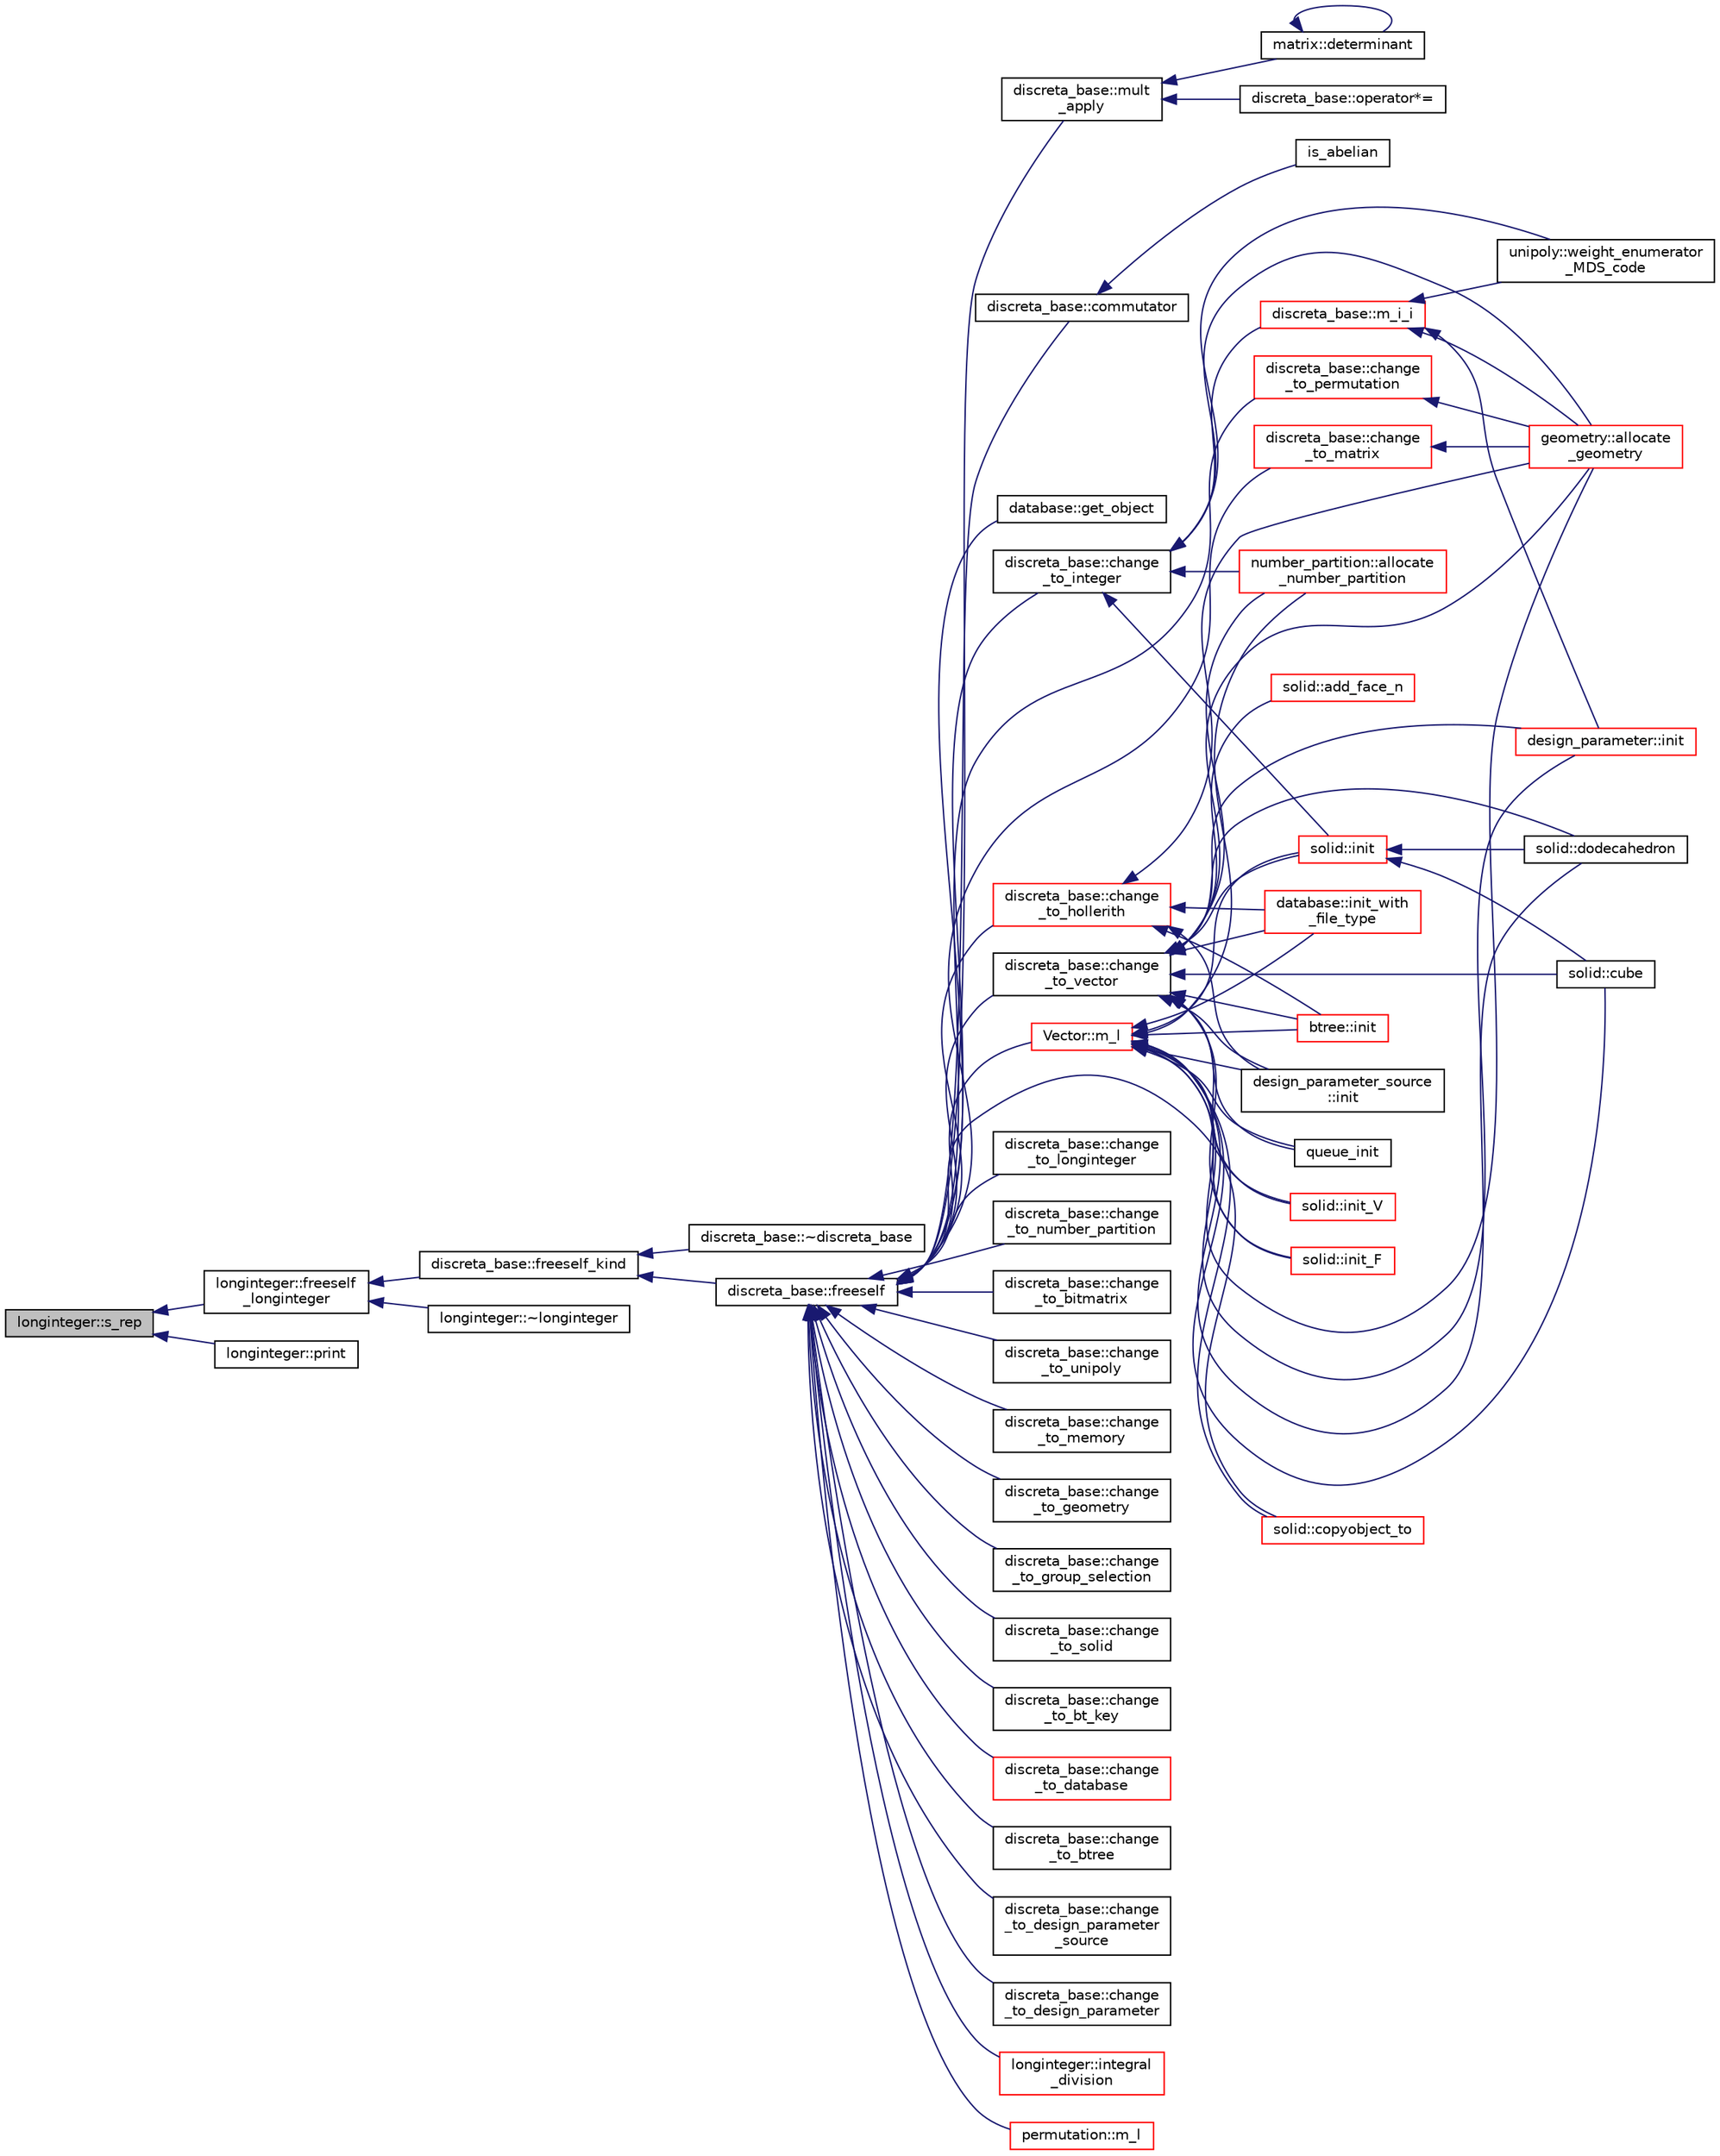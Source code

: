 digraph "longinteger::s_rep"
{
  edge [fontname="Helvetica",fontsize="10",labelfontname="Helvetica",labelfontsize="10"];
  node [fontname="Helvetica",fontsize="10",shape=record];
  rankdir="LR";
  Node1697 [label="longinteger::s_rep",height=0.2,width=0.4,color="black", fillcolor="grey75", style="filled", fontcolor="black"];
  Node1697 -> Node1698 [dir="back",color="midnightblue",fontsize="10",style="solid",fontname="Helvetica"];
  Node1698 [label="longinteger::freeself\l_longinteger",height=0.2,width=0.4,color="black", fillcolor="white", style="filled",URL="$d3/d71/classlonginteger.html#a82006f4b7c6bf897de0387497e16c219"];
  Node1698 -> Node1699 [dir="back",color="midnightblue",fontsize="10",style="solid",fontname="Helvetica"];
  Node1699 [label="discreta_base::freeself_kind",height=0.2,width=0.4,color="black", fillcolor="white", style="filled",URL="$d7/d71/classdiscreta__base.html#a63a23ada2165b3838fab719ed458cec8"];
  Node1699 -> Node1700 [dir="back",color="midnightblue",fontsize="10",style="solid",fontname="Helvetica"];
  Node1700 [label="discreta_base::~discreta_base",height=0.2,width=0.4,color="black", fillcolor="white", style="filled",URL="$d7/d71/classdiscreta__base.html#a14df6915d3622e941d8bd541a6818d0e"];
  Node1699 -> Node1701 [dir="back",color="midnightblue",fontsize="10",style="solid",fontname="Helvetica"];
  Node1701 [label="discreta_base::freeself",height=0.2,width=0.4,color="black", fillcolor="white", style="filled",URL="$d7/d71/classdiscreta__base.html#a9a3c9501a562293b5667c11b9174d6e5"];
  Node1701 -> Node1702 [dir="back",color="midnightblue",fontsize="10",style="solid",fontname="Helvetica"];
  Node1702 [label="discreta_base::mult\l_apply",height=0.2,width=0.4,color="black", fillcolor="white", style="filled",URL="$d7/d71/classdiscreta__base.html#a301b8d0527d3a60ba410bba87446f490"];
  Node1702 -> Node1703 [dir="back",color="midnightblue",fontsize="10",style="solid",fontname="Helvetica"];
  Node1703 [label="discreta_base::operator*=",height=0.2,width=0.4,color="black", fillcolor="white", style="filled",URL="$d7/d71/classdiscreta__base.html#a26a19fcfe00422fe1d8a66d5b1b4a60a"];
  Node1702 -> Node1704 [dir="back",color="midnightblue",fontsize="10",style="solid",fontname="Helvetica"];
  Node1704 [label="matrix::determinant",height=0.2,width=0.4,color="black", fillcolor="white", style="filled",URL="$d1/d8d/classmatrix.html#a75adb25c9f8753f1b81eafe4464b272a"];
  Node1704 -> Node1704 [dir="back",color="midnightblue",fontsize="10",style="solid",fontname="Helvetica"];
  Node1701 -> Node1705 [dir="back",color="midnightblue",fontsize="10",style="solid",fontname="Helvetica"];
  Node1705 [label="discreta_base::commutator",height=0.2,width=0.4,color="black", fillcolor="white", style="filled",URL="$d7/d71/classdiscreta__base.html#a1d0bb4144e3eb15aaf877a0cea656c00"];
  Node1705 -> Node1706 [dir="back",color="midnightblue",fontsize="10",style="solid",fontname="Helvetica"];
  Node1706 [label="is_abelian",height=0.2,width=0.4,color="black", fillcolor="white", style="filled",URL="$d0/dd3/perm__group__gens_8_c.html#ac0291199b2706f0eb554ae24d2e7cefc"];
  Node1701 -> Node1707 [dir="back",color="midnightblue",fontsize="10",style="solid",fontname="Helvetica"];
  Node1707 [label="database::get_object",height=0.2,width=0.4,color="black", fillcolor="white", style="filled",URL="$db/d72/classdatabase.html#af183761e73fedbd560d9545a36060efc"];
  Node1701 -> Node1708 [dir="back",color="midnightblue",fontsize="10",style="solid",fontname="Helvetica"];
  Node1708 [label="discreta_base::change\l_to_integer",height=0.2,width=0.4,color="black", fillcolor="white", style="filled",URL="$d7/d71/classdiscreta__base.html#a58a5a5bd8f8e6f2dd7b4483b66dc7bb9"];
  Node1708 -> Node1709 [dir="back",color="midnightblue",fontsize="10",style="solid",fontname="Helvetica"];
  Node1709 [label="discreta_base::m_i_i",height=0.2,width=0.4,color="red", fillcolor="white", style="filled",URL="$d7/d71/classdiscreta__base.html#aa231464a9d4bc233f66608021c9ad997"];
  Node1709 -> Node1730 [dir="back",color="midnightblue",fontsize="10",style="solid",fontname="Helvetica"];
  Node1730 [label="design_parameter::init",height=0.2,width=0.4,color="red", fillcolor="white", style="filled",URL="$da/d94/classdesign__parameter.html#af77829be8d9058a84169c36143307b5d"];
  Node1709 -> Node1858 [dir="back",color="midnightblue",fontsize="10",style="solid",fontname="Helvetica"];
  Node1858 [label="geometry::allocate\l_geometry",height=0.2,width=0.4,color="red", fillcolor="white", style="filled",URL="$da/d44/classgeometry.html#a243e84ff38207957ad5976020c19a033"];
  Node1709 -> Node1874 [dir="back",color="midnightblue",fontsize="10",style="solid",fontname="Helvetica"];
  Node1874 [label="unipoly::weight_enumerator\l_MDS_code",height=0.2,width=0.4,color="black", fillcolor="white", style="filled",URL="$d1/d89/classunipoly.html#ad9a4b7b883285271fc39528f74755a07"];
  Node1708 -> Node1858 [dir="back",color="midnightblue",fontsize="10",style="solid",fontname="Helvetica"];
  Node1708 -> Node1969 [dir="back",color="midnightblue",fontsize="10",style="solid",fontname="Helvetica"];
  Node1969 [label="number_partition::allocate\l_number_partition",height=0.2,width=0.4,color="red", fillcolor="white", style="filled",URL="$df/d50/classnumber__partition.html#a3c5649dc95f5ca53df4b0c58de6c1dc5"];
  Node1708 -> Node1970 [dir="back",color="midnightblue",fontsize="10",style="solid",fontname="Helvetica"];
  Node1970 [label="solid::init",height=0.2,width=0.4,color="red", fillcolor="white", style="filled",URL="$d8/def/classsolid.html#afc711954316958b35630fbc8542bcd05"];
  Node1970 -> Node1782 [dir="back",color="midnightblue",fontsize="10",style="solid",fontname="Helvetica"];
  Node1782 [label="solid::cube",height=0.2,width=0.4,color="black", fillcolor="white", style="filled",URL="$d8/def/classsolid.html#a308e6888759550da489397527ed89137"];
  Node1970 -> Node1948 [dir="back",color="midnightblue",fontsize="10",style="solid",fontname="Helvetica"];
  Node1948 [label="solid::dodecahedron",height=0.2,width=0.4,color="black", fillcolor="white", style="filled",URL="$d8/def/classsolid.html#a514072d4dfd0f82ba24b0df1ac302d6f"];
  Node1708 -> Node1874 [dir="back",color="midnightblue",fontsize="10",style="solid",fontname="Helvetica"];
  Node1701 -> Node1972 [dir="back",color="midnightblue",fontsize="10",style="solid",fontname="Helvetica"];
  Node1972 [label="discreta_base::change\l_to_longinteger",height=0.2,width=0.4,color="black", fillcolor="white", style="filled",URL="$d7/d71/classdiscreta__base.html#aa65b4b95b89b1df5ff8e0ef944e598a9"];
  Node1701 -> Node1973 [dir="back",color="midnightblue",fontsize="10",style="solid",fontname="Helvetica"];
  Node1973 [label="discreta_base::change\l_to_vector",height=0.2,width=0.4,color="black", fillcolor="white", style="filled",URL="$d7/d71/classdiscreta__base.html#a66186d19c55ad54af11e2a040a763c38"];
  Node1973 -> Node1931 [dir="back",color="midnightblue",fontsize="10",style="solid",fontname="Helvetica"];
  Node1931 [label="btree::init",height=0.2,width=0.4,color="red", fillcolor="white", style="filled",URL="$dd/db0/classbtree.html#a3c88706e9886f1f9bc142b511aeab642"];
  Node1973 -> Node1974 [dir="back",color="midnightblue",fontsize="10",style="solid",fontname="Helvetica"];
  Node1974 [label="database::init_with\l_file_type",height=0.2,width=0.4,color="red", fillcolor="white", style="filled",URL="$db/d72/classdatabase.html#a3b7a27f69a64812a6bfd765158d62476"];
  Node1973 -> Node1730 [dir="back",color="midnightblue",fontsize="10",style="solid",fontname="Helvetica"];
  Node1973 -> Node1932 [dir="back",color="midnightblue",fontsize="10",style="solid",fontname="Helvetica"];
  Node1932 [label="design_parameter_source\l::init",height=0.2,width=0.4,color="black", fillcolor="white", style="filled",URL="$df/d4b/classdesign__parameter__source.html#afccf1773adfffec18fd96efaec208b93"];
  Node1973 -> Node1858 [dir="back",color="midnightblue",fontsize="10",style="solid",fontname="Helvetica"];
  Node1973 -> Node1758 [dir="back",color="midnightblue",fontsize="10",style="solid",fontname="Helvetica"];
  Node1758 [label="queue_init",height=0.2,width=0.4,color="black", fillcolor="white", style="filled",URL="$d3/d72/global_8_c.html#a5fc0dec58681e5be05ad2041d536a7b7"];
  Node1973 -> Node1969 [dir="back",color="midnightblue",fontsize="10",style="solid",fontname="Helvetica"];
  Node1973 -> Node1970 [dir="back",color="midnightblue",fontsize="10",style="solid",fontname="Helvetica"];
  Node1973 -> Node1940 [dir="back",color="midnightblue",fontsize="10",style="solid",fontname="Helvetica"];
  Node1940 [label="solid::init_V",height=0.2,width=0.4,color="red", fillcolor="white", style="filled",URL="$d8/def/classsolid.html#a0b156ca77a137dc8aa94ab22d048e542"];
  Node1973 -> Node1945 [dir="back",color="midnightblue",fontsize="10",style="solid",fontname="Helvetica"];
  Node1945 [label="solid::init_F",height=0.2,width=0.4,color="red", fillcolor="white", style="filled",URL="$d8/def/classsolid.html#ab61e6cc032b5370f77857fe1fc10222d"];
  Node1973 -> Node1779 [dir="back",color="midnightblue",fontsize="10",style="solid",fontname="Helvetica"];
  Node1779 [label="solid::add_face_n",height=0.2,width=0.4,color="red", fillcolor="white", style="filled",URL="$d8/def/classsolid.html#adbadfbdd46abe10cb56f041d2408b001"];
  Node1973 -> Node1782 [dir="back",color="midnightblue",fontsize="10",style="solid",fontname="Helvetica"];
  Node1973 -> Node1948 [dir="back",color="midnightblue",fontsize="10",style="solid",fontname="Helvetica"];
  Node1701 -> Node1976 [dir="back",color="midnightblue",fontsize="10",style="solid",fontname="Helvetica"];
  Node1976 [label="discreta_base::change\l_to_permutation",height=0.2,width=0.4,color="red", fillcolor="white", style="filled",URL="$d7/d71/classdiscreta__base.html#a38e11ff129ddc29d67b54520e9a0a538"];
  Node1976 -> Node1858 [dir="back",color="midnightblue",fontsize="10",style="solid",fontname="Helvetica"];
  Node1701 -> Node1979 [dir="back",color="midnightblue",fontsize="10",style="solid",fontname="Helvetica"];
  Node1979 [label="discreta_base::change\l_to_number_partition",height=0.2,width=0.4,color="black", fillcolor="white", style="filled",URL="$d7/d71/classdiscreta__base.html#a15be55441d3768c506bf9faabeef9b5b"];
  Node1701 -> Node1980 [dir="back",color="midnightblue",fontsize="10",style="solid",fontname="Helvetica"];
  Node1980 [label="discreta_base::change\l_to_matrix",height=0.2,width=0.4,color="red", fillcolor="white", style="filled",URL="$d7/d71/classdiscreta__base.html#a51f1aaa0764c4161c0dbd981091ca5cb"];
  Node1980 -> Node1858 [dir="back",color="midnightblue",fontsize="10",style="solid",fontname="Helvetica"];
  Node1701 -> Node1982 [dir="back",color="midnightblue",fontsize="10",style="solid",fontname="Helvetica"];
  Node1982 [label="discreta_base::change\l_to_bitmatrix",height=0.2,width=0.4,color="black", fillcolor="white", style="filled",URL="$d7/d71/classdiscreta__base.html#adcb7fdf185f23731b42c96488599919e"];
  Node1701 -> Node1983 [dir="back",color="midnightblue",fontsize="10",style="solid",fontname="Helvetica"];
  Node1983 [label="discreta_base::change\l_to_unipoly",height=0.2,width=0.4,color="black", fillcolor="white", style="filled",URL="$d7/d71/classdiscreta__base.html#a436a1d89a0e7a13ba1ad0ff5813c03ed"];
  Node1701 -> Node1984 [dir="back",color="midnightblue",fontsize="10",style="solid",fontname="Helvetica"];
  Node1984 [label="discreta_base::change\l_to_memory",height=0.2,width=0.4,color="black", fillcolor="white", style="filled",URL="$d7/d71/classdiscreta__base.html#a21a76b868e94f17a6579997f0a50a006"];
  Node1701 -> Node1985 [dir="back",color="midnightblue",fontsize="10",style="solid",fontname="Helvetica"];
  Node1985 [label="discreta_base::change\l_to_geometry",height=0.2,width=0.4,color="black", fillcolor="white", style="filled",URL="$d7/d71/classdiscreta__base.html#a5a3efbeeb01c41259b91ed2d87bfcbb2"];
  Node1701 -> Node1986 [dir="back",color="midnightblue",fontsize="10",style="solid",fontname="Helvetica"];
  Node1986 [label="discreta_base::change\l_to_hollerith",height=0.2,width=0.4,color="red", fillcolor="white", style="filled",URL="$d7/d71/classdiscreta__base.html#a10f410adc814d4568e3b0f84550c4ca1"];
  Node1986 -> Node1931 [dir="back",color="midnightblue",fontsize="10",style="solid",fontname="Helvetica"];
  Node1986 -> Node1974 [dir="back",color="midnightblue",fontsize="10",style="solid",fontname="Helvetica"];
  Node1986 -> Node1932 [dir="back",color="midnightblue",fontsize="10",style="solid",fontname="Helvetica"];
  Node1986 -> Node1858 [dir="back",color="midnightblue",fontsize="10",style="solid",fontname="Helvetica"];
  Node1701 -> Node1987 [dir="back",color="midnightblue",fontsize="10",style="solid",fontname="Helvetica"];
  Node1987 [label="discreta_base::change\l_to_group_selection",height=0.2,width=0.4,color="black", fillcolor="white", style="filled",URL="$d7/d71/classdiscreta__base.html#a6b269515e796a08da4db719ae2dbdca9"];
  Node1701 -> Node1988 [dir="back",color="midnightblue",fontsize="10",style="solid",fontname="Helvetica"];
  Node1988 [label="discreta_base::change\l_to_solid",height=0.2,width=0.4,color="black", fillcolor="white", style="filled",URL="$d7/d71/classdiscreta__base.html#adb0b11a85434f969b3895cb46b67e8c2"];
  Node1701 -> Node1989 [dir="back",color="midnightblue",fontsize="10",style="solid",fontname="Helvetica"];
  Node1989 [label="discreta_base::change\l_to_bt_key",height=0.2,width=0.4,color="black", fillcolor="white", style="filled",URL="$d7/d71/classdiscreta__base.html#af08930510236fe08941bb5c1e4768fe9"];
  Node1701 -> Node1990 [dir="back",color="midnightblue",fontsize="10",style="solid",fontname="Helvetica"];
  Node1990 [label="discreta_base::change\l_to_database",height=0.2,width=0.4,color="red", fillcolor="white", style="filled",URL="$d7/d71/classdiscreta__base.html#a9187fb1e0526e3d327b78bb19475ae40"];
  Node1701 -> Node1991 [dir="back",color="midnightblue",fontsize="10",style="solid",fontname="Helvetica"];
  Node1991 [label="discreta_base::change\l_to_btree",height=0.2,width=0.4,color="black", fillcolor="white", style="filled",URL="$d7/d71/classdiscreta__base.html#a75c8608cf54191c17ee48817cc4dda17"];
  Node1701 -> Node1992 [dir="back",color="midnightblue",fontsize="10",style="solid",fontname="Helvetica"];
  Node1992 [label="discreta_base::change\l_to_design_parameter\l_source",height=0.2,width=0.4,color="black", fillcolor="white", style="filled",URL="$d7/d71/classdiscreta__base.html#adef7252719a3b1b5261d6bc6c44dbda4"];
  Node1701 -> Node1993 [dir="back",color="midnightblue",fontsize="10",style="solid",fontname="Helvetica"];
  Node1993 [label="discreta_base::change\l_to_design_parameter",height=0.2,width=0.4,color="black", fillcolor="white", style="filled",URL="$d7/d71/classdiscreta__base.html#ab207ed39acee5f447708dc9fcfd29e0a"];
  Node1701 -> Node1994 [dir="back",color="midnightblue",fontsize="10",style="solid",fontname="Helvetica"];
  Node1994 [label="longinteger::integral\l_division",height=0.2,width=0.4,color="red", fillcolor="white", style="filled",URL="$d3/d71/classlonginteger.html#a692f761cfc91770ca40ab5c2df4bd358"];
  Node1701 -> Node1999 [dir="back",color="midnightblue",fontsize="10",style="solid",fontname="Helvetica"];
  Node1999 [label="permutation::m_l",height=0.2,width=0.4,color="red", fillcolor="white", style="filled",URL="$d0/d08/classpermutation.html#a9cf73421f89b2c24cf2d08f002752030"];
  Node1701 -> Node2007 [dir="back",color="midnightblue",fontsize="10",style="solid",fontname="Helvetica"];
  Node2007 [label="solid::copyobject_to",height=0.2,width=0.4,color="red", fillcolor="white", style="filled",URL="$d8/def/classsolid.html#a7f35a904885ef626d1a74663fe2cad62"];
  Node1701 -> Node2009 [dir="back",color="midnightblue",fontsize="10",style="solid",fontname="Helvetica"];
  Node2009 [label="Vector::m_l",height=0.2,width=0.4,color="red", fillcolor="white", style="filled",URL="$d5/db2/class_vector.html#a00f5520c2a6b4f5282a1a8bcf8ea74eb"];
  Node2009 -> Node1931 [dir="back",color="midnightblue",fontsize="10",style="solid",fontname="Helvetica"];
  Node2009 -> Node1974 [dir="back",color="midnightblue",fontsize="10",style="solid",fontname="Helvetica"];
  Node2009 -> Node1730 [dir="back",color="midnightblue",fontsize="10",style="solid",fontname="Helvetica"];
  Node2009 -> Node1932 [dir="back",color="midnightblue",fontsize="10",style="solid",fontname="Helvetica"];
  Node2009 -> Node1858 [dir="back",color="midnightblue",fontsize="10",style="solid",fontname="Helvetica"];
  Node2009 -> Node1758 [dir="back",color="midnightblue",fontsize="10",style="solid",fontname="Helvetica"];
  Node2009 -> Node1969 [dir="back",color="midnightblue",fontsize="10",style="solid",fontname="Helvetica"];
  Node2009 -> Node1970 [dir="back",color="midnightblue",fontsize="10",style="solid",fontname="Helvetica"];
  Node2009 -> Node1940 [dir="back",color="midnightblue",fontsize="10",style="solid",fontname="Helvetica"];
  Node2009 -> Node1945 [dir="back",color="midnightblue",fontsize="10",style="solid",fontname="Helvetica"];
  Node2009 -> Node2007 [dir="back",color="midnightblue",fontsize="10",style="solid",fontname="Helvetica"];
  Node2009 -> Node1782 [dir="back",color="midnightblue",fontsize="10",style="solid",fontname="Helvetica"];
  Node2009 -> Node1948 [dir="back",color="midnightblue",fontsize="10",style="solid",fontname="Helvetica"];
  Node1698 -> Node2067 [dir="back",color="midnightblue",fontsize="10",style="solid",fontname="Helvetica"];
  Node2067 [label="longinteger::~longinteger",height=0.2,width=0.4,color="black", fillcolor="white", style="filled",URL="$d3/d71/classlonginteger.html#a6749d325fbff19a485dfa479f65afdb1"];
  Node1697 -> Node2068 [dir="back",color="midnightblue",fontsize="10",style="solid",fontname="Helvetica"];
  Node2068 [label="longinteger::print",height=0.2,width=0.4,color="black", fillcolor="white", style="filled",URL="$d3/d71/classlonginteger.html#a21d99160318418ba5bc8318254d2caf8"];
}
